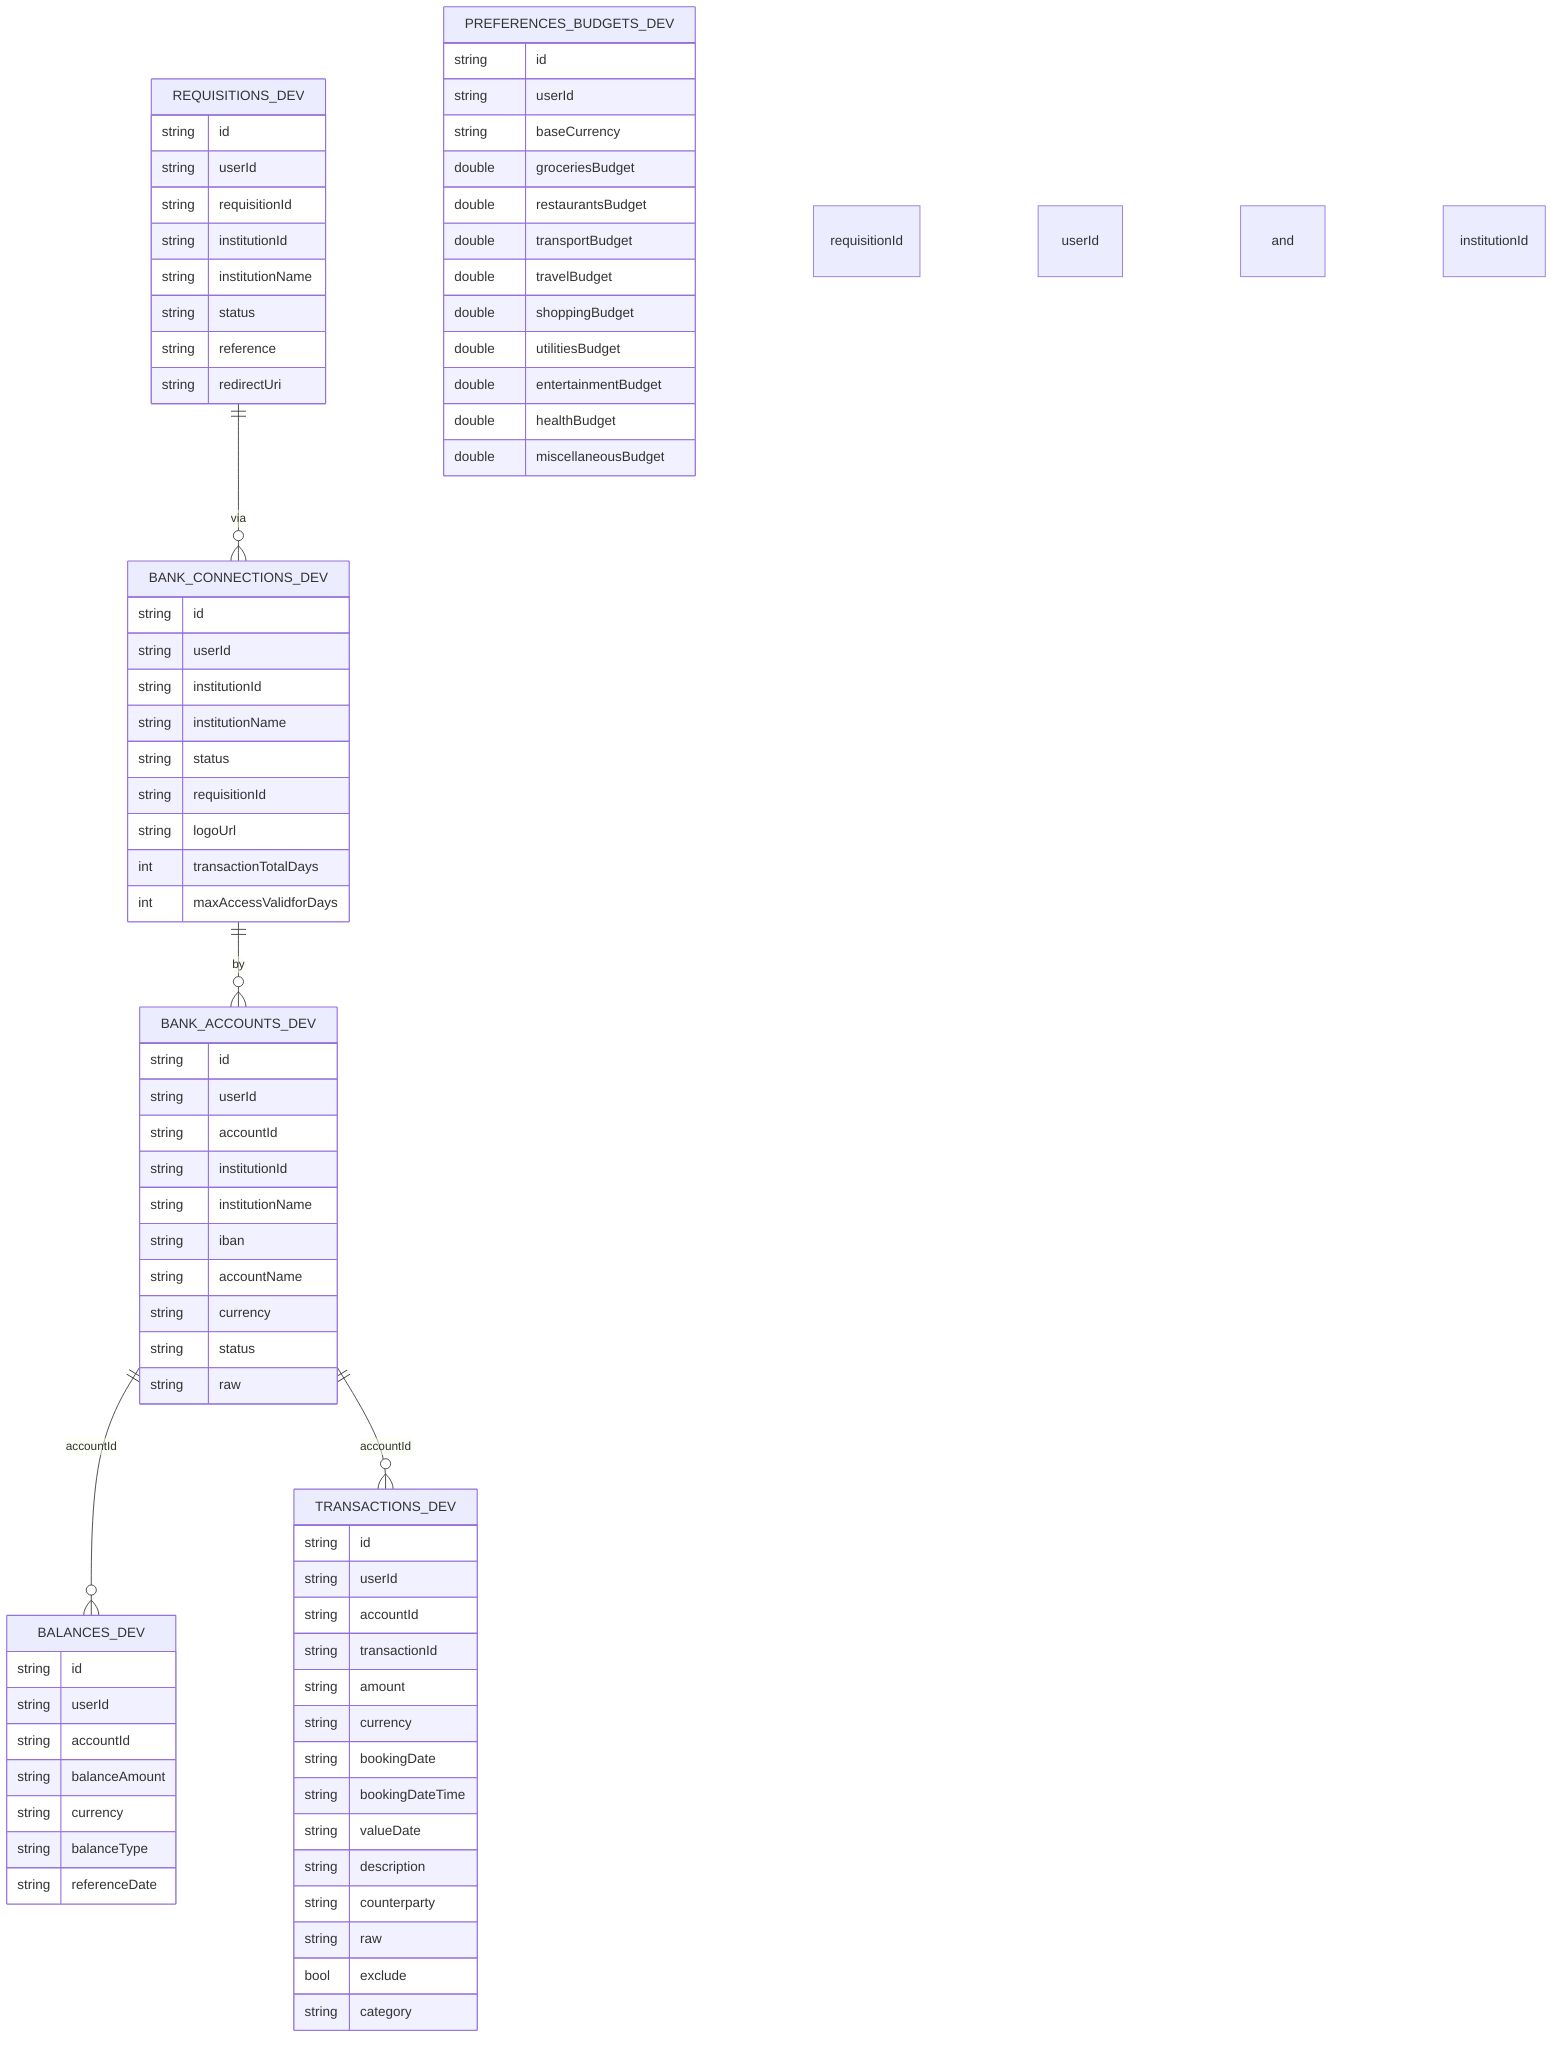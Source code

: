 erDiagram
    REQUISITIONS_DEV {
        string id
        string userId
        string requisitionId
        string institutionId
        string institutionName
        string status
        string reference
        string redirectUri
    }

    BANK_CONNECTIONS_DEV {
        string id
        string userId
        string institutionId
        string institutionName
        string status
        string requisitionId
        string logoUrl
        int transactionTotalDays
        int maxAccessValidforDays
    }

    BANK_ACCOUNTS_DEV {
        string id
        string userId
        string accountId
        string institutionId
        string institutionName
        string iban
        string accountName
        string currency
        string status
        string raw
    }

    BALANCES_DEV {
        string id
        string userId
        string accountId
        string balanceAmount
        string currency
        string balanceType
        string referenceDate
    }

    TRANSACTIONS_DEV {
        string id
        string userId
        string accountId
        string transactionId
        string amount
        string currency
        string bookingDate
        string bookingDateTime
        string valueDate
        string description
        string counterparty
        string raw
        bool exclude
        string category
    }

    PREFERENCES_BUDGETS_DEV {
        string id
        string userId
        string baseCurrency
        double groceriesBudget
        double restaurantsBudget
        double transportBudget
        double travelBudget
        double shoppingBudget
        double utilitiesBudget
        double entertainmentBudget
        double healthBudget
        double miscellaneousBudget
    }

    REQUISITIONS_DEV ||--o{ BANK_CONNECTIONS_DEV : via requisitionId
    BANK_CONNECTIONS_DEV ||--o{ BANK_ACCOUNTS_DEV : by userId and institutionId
    BANK_ACCOUNTS_DEV ||--o{ BALANCES_DEV : accountId
    BANK_ACCOUNTS_DEV ||--o{ TRANSACTIONS_DEV : accountId